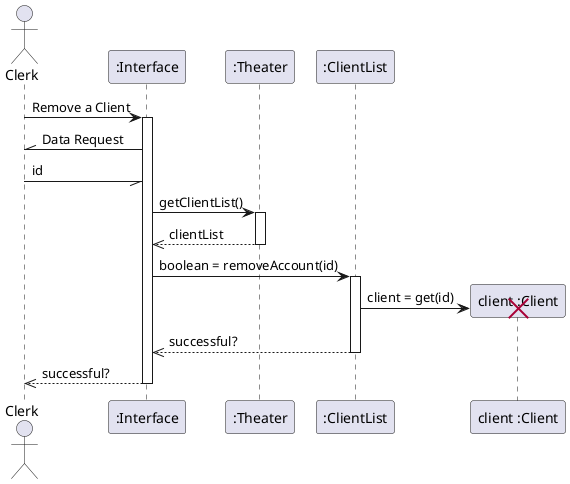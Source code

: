 @startuml

actor Clerk

Clerk -> ":Interface" : Remove a Client
activate ":Interface"
Clerk //- ":Interface": Data Request
Clerk -// ":Interface": id

":Interface" -> ":Theater" : getClientList()
activate ":Theater"
":Theater" -->> ":Interface": clientList
deactivate ":Theater"
":Interface" -> ":ClientList": boolean = removeAccount(id)
activate ":ClientList"
create "client :Client"
":ClientList" -> "client :Client": client = get(id)
destroy "client :Client"
":ClientList" -->> ":Interface": successful?
deactivate ":ClientList"
":Interface" -->> Clerk: successful?
deactivate ":Interface"
@enduml